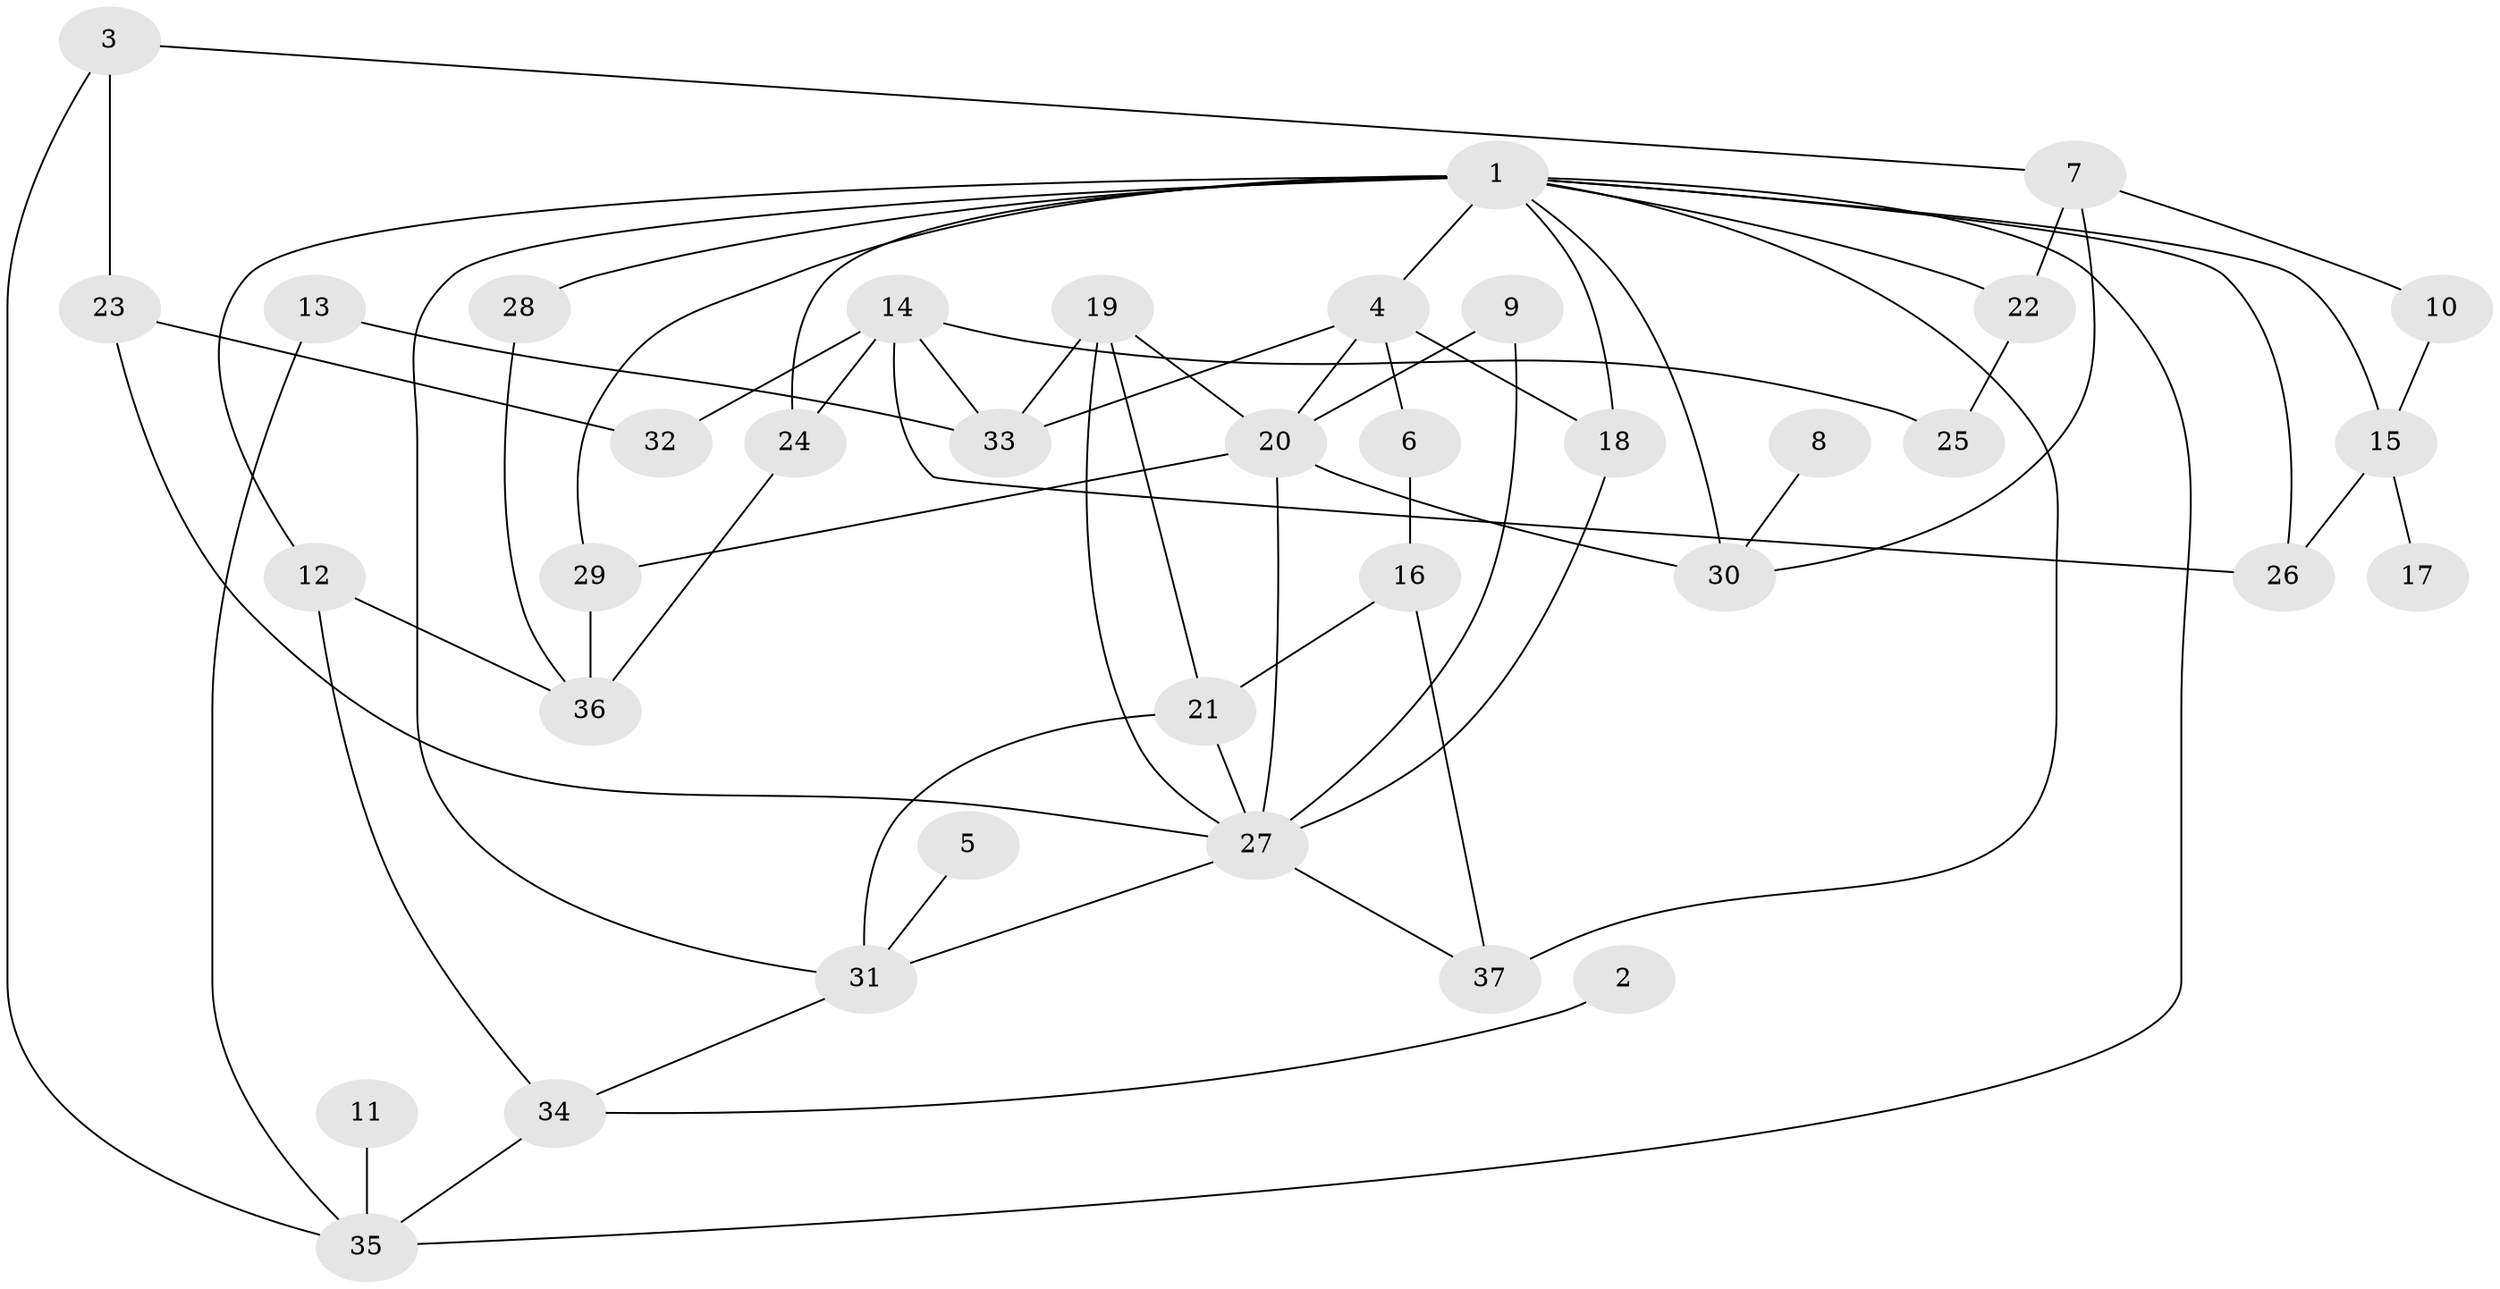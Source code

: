 // original degree distribution, {4: 0.16216216216216217, 9: 0.013513513513513514, 5: 0.05405405405405406, 6: 0.04054054054054054, 1: 0.14864864864864866, 3: 0.24324324324324326, 2: 0.33783783783783783}
// Generated by graph-tools (version 1.1) at 2025/25/03/09/25 03:25:34]
// undirected, 37 vertices, 64 edges
graph export_dot {
graph [start="1"]
  node [color=gray90,style=filled];
  1;
  2;
  3;
  4;
  5;
  6;
  7;
  8;
  9;
  10;
  11;
  12;
  13;
  14;
  15;
  16;
  17;
  18;
  19;
  20;
  21;
  22;
  23;
  24;
  25;
  26;
  27;
  28;
  29;
  30;
  31;
  32;
  33;
  34;
  35;
  36;
  37;
  1 -- 4 [weight=1.0];
  1 -- 12 [weight=1.0];
  1 -- 15 [weight=1.0];
  1 -- 18 [weight=1.0];
  1 -- 22 [weight=1.0];
  1 -- 24 [weight=1.0];
  1 -- 26 [weight=1.0];
  1 -- 28 [weight=2.0];
  1 -- 29 [weight=1.0];
  1 -- 30 [weight=1.0];
  1 -- 31 [weight=1.0];
  1 -- 35 [weight=1.0];
  1 -- 37 [weight=1.0];
  2 -- 34 [weight=1.0];
  3 -- 7 [weight=1.0];
  3 -- 23 [weight=1.0];
  3 -- 35 [weight=1.0];
  4 -- 6 [weight=1.0];
  4 -- 18 [weight=1.0];
  4 -- 20 [weight=1.0];
  4 -- 33 [weight=1.0];
  5 -- 31 [weight=1.0];
  6 -- 16 [weight=1.0];
  7 -- 10 [weight=1.0];
  7 -- 22 [weight=1.0];
  7 -- 30 [weight=1.0];
  8 -- 30 [weight=1.0];
  9 -- 20 [weight=1.0];
  9 -- 27 [weight=1.0];
  10 -- 15 [weight=1.0];
  11 -- 35 [weight=1.0];
  12 -- 34 [weight=1.0];
  12 -- 36 [weight=1.0];
  13 -- 33 [weight=1.0];
  13 -- 35 [weight=1.0];
  14 -- 24 [weight=1.0];
  14 -- 25 [weight=1.0];
  14 -- 26 [weight=2.0];
  14 -- 32 [weight=1.0];
  14 -- 33 [weight=1.0];
  15 -- 17 [weight=1.0];
  15 -- 26 [weight=1.0];
  16 -- 21 [weight=1.0];
  16 -- 37 [weight=2.0];
  18 -- 27 [weight=1.0];
  19 -- 20 [weight=1.0];
  19 -- 21 [weight=1.0];
  19 -- 27 [weight=1.0];
  19 -- 33 [weight=2.0];
  20 -- 27 [weight=1.0];
  20 -- 29 [weight=1.0];
  20 -- 30 [weight=1.0];
  21 -- 27 [weight=1.0];
  21 -- 31 [weight=1.0];
  22 -- 25 [weight=1.0];
  23 -- 27 [weight=1.0];
  23 -- 32 [weight=1.0];
  24 -- 36 [weight=1.0];
  27 -- 31 [weight=1.0];
  27 -- 37 [weight=1.0];
  28 -- 36 [weight=1.0];
  29 -- 36 [weight=1.0];
  31 -- 34 [weight=1.0];
  34 -- 35 [weight=1.0];
}
